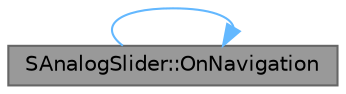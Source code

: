 digraph "SAnalogSlider::OnNavigation"
{
 // INTERACTIVE_SVG=YES
 // LATEX_PDF_SIZE
  bgcolor="transparent";
  edge [fontname=Helvetica,fontsize=10,labelfontname=Helvetica,labelfontsize=10];
  node [fontname=Helvetica,fontsize=10,shape=box,height=0.2,width=0.4];
  rankdir="LR";
  Node1 [id="Node000001",label="SAnalogSlider::OnNavigation",height=0.2,width=0.4,color="gray40", fillcolor="grey60", style="filled", fontcolor="black",tooltip="Called when navigation is requested e.g."];
  Node1 -> Node1 [id="edge1_Node000001_Node000001",color="steelblue1",style="solid",tooltip=" "];
}

